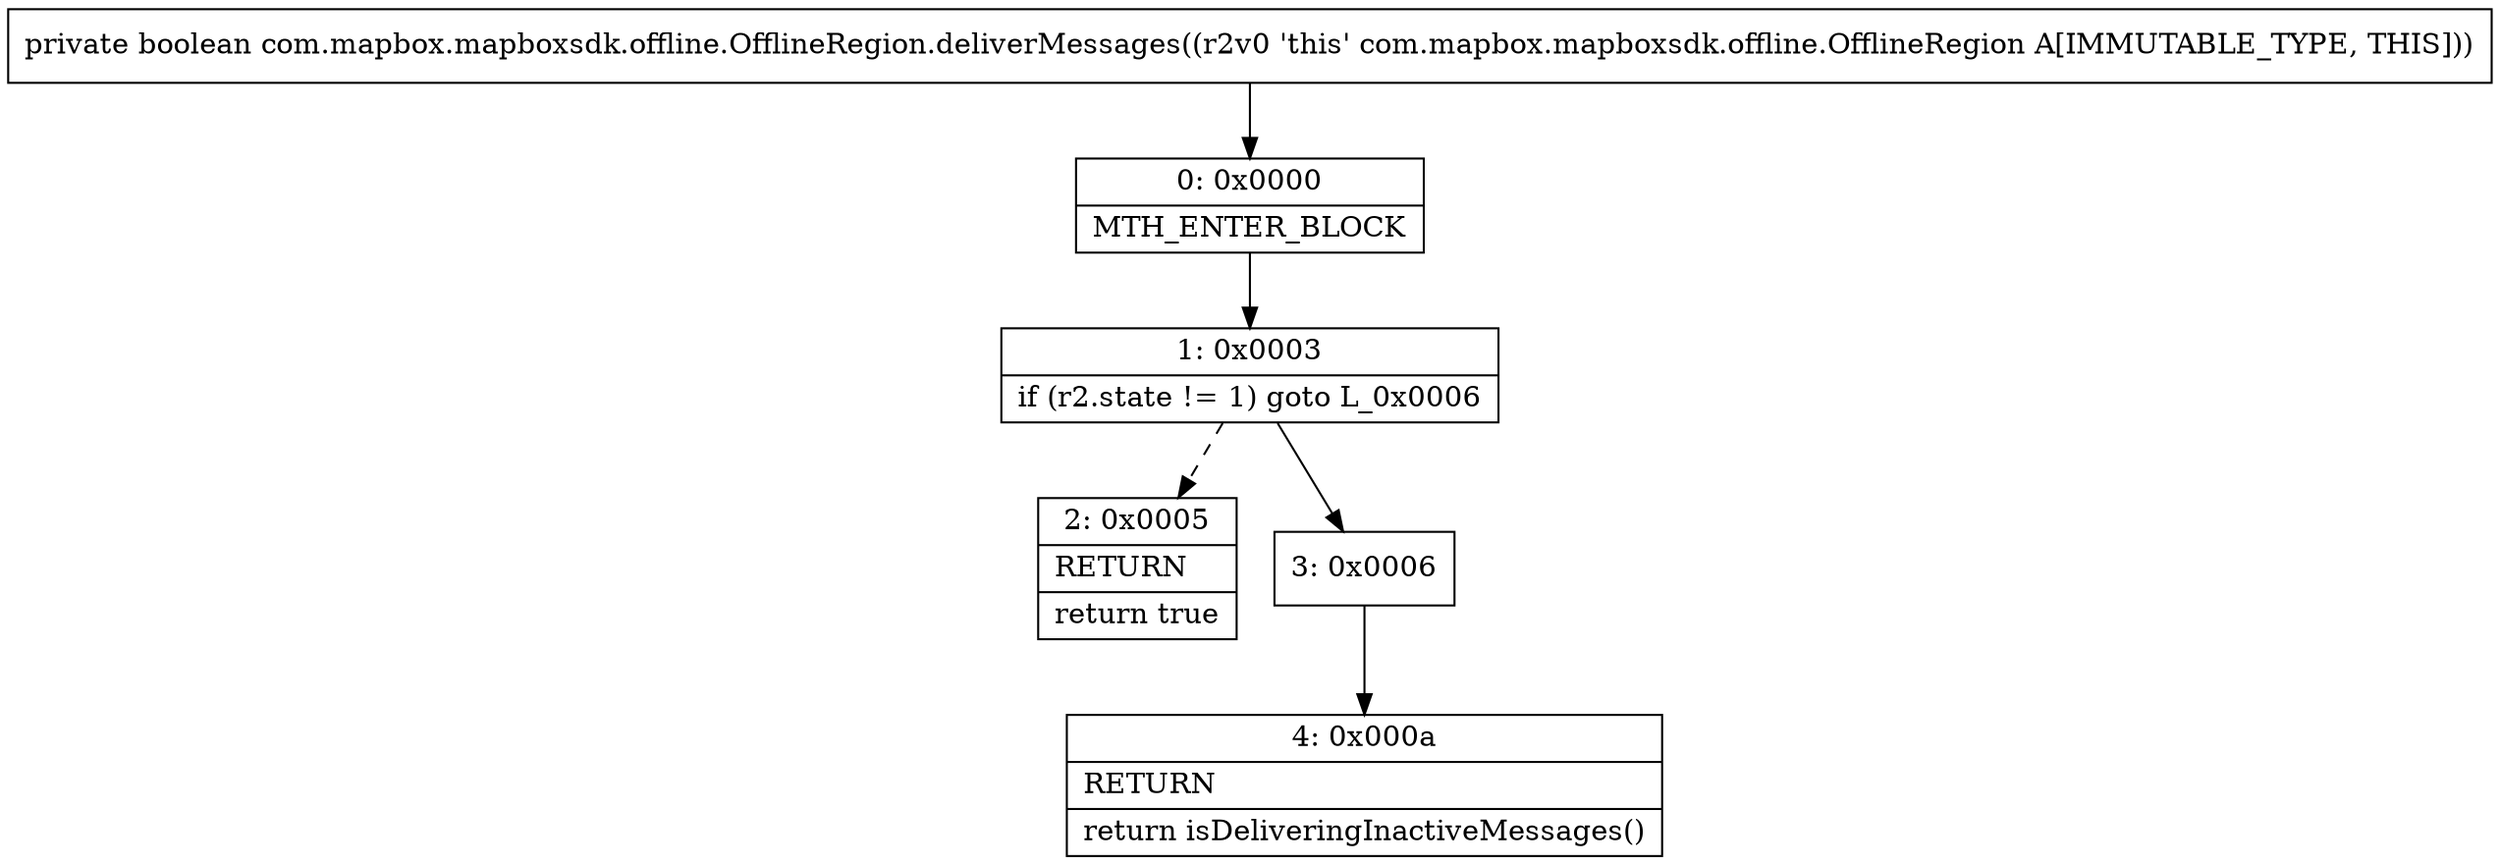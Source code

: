 digraph "CFG forcom.mapbox.mapboxsdk.offline.OfflineRegion.deliverMessages()Z" {
Node_0 [shape=record,label="{0\:\ 0x0000|MTH_ENTER_BLOCK\l}"];
Node_1 [shape=record,label="{1\:\ 0x0003|if (r2.state != 1) goto L_0x0006\l}"];
Node_2 [shape=record,label="{2\:\ 0x0005|RETURN\l|return true\l}"];
Node_3 [shape=record,label="{3\:\ 0x0006}"];
Node_4 [shape=record,label="{4\:\ 0x000a|RETURN\l|return isDeliveringInactiveMessages()\l}"];
MethodNode[shape=record,label="{private boolean com.mapbox.mapboxsdk.offline.OfflineRegion.deliverMessages((r2v0 'this' com.mapbox.mapboxsdk.offline.OfflineRegion A[IMMUTABLE_TYPE, THIS])) }"];
MethodNode -> Node_0;
Node_0 -> Node_1;
Node_1 -> Node_2[style=dashed];
Node_1 -> Node_3;
Node_3 -> Node_4;
}

